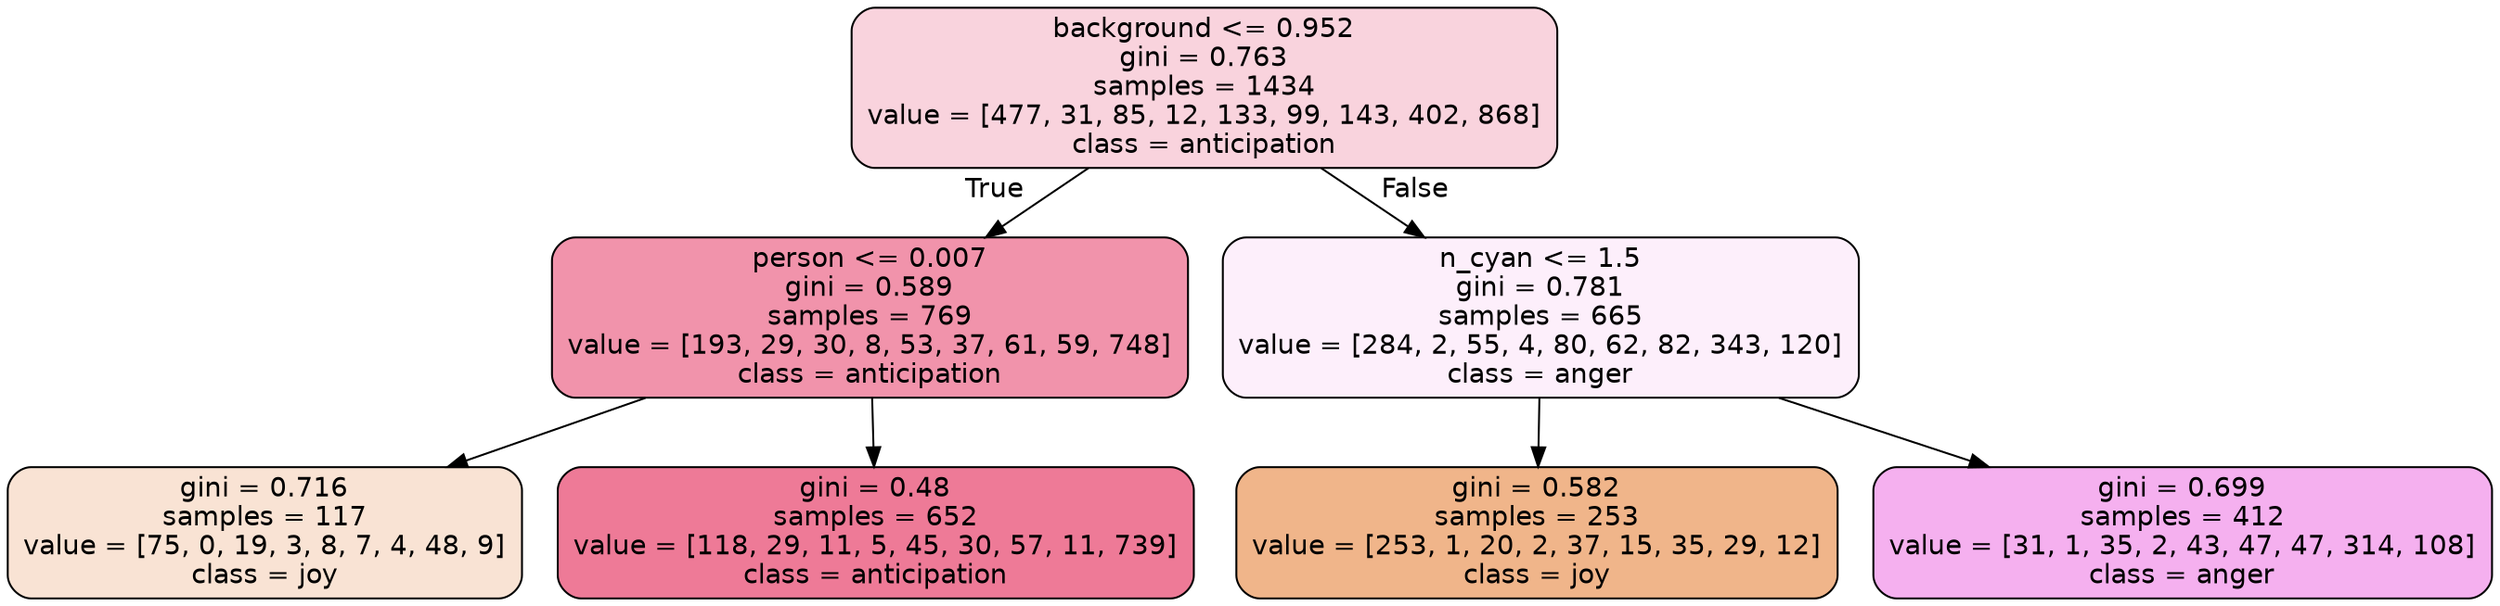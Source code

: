 digraph Tree {
node [shape=box, style="filled, rounded", color="black", fontname=helvetica] ;
edge [fontname=helvetica] ;
0 [label="background <= 0.952\ngini = 0.763\nsamples = 1434\nvalue = [477, 31, 85, 12, 133, 99, 143, 402, 868]\nclass = anticipation", fillcolor="#e5396438"] ;
1 [label="person <= 0.007\ngini = 0.589\nsamples = 769\nvalue = [193, 29, 30, 8, 53, 37, 61, 59, 748]\nclass = anticipation", fillcolor="#e539648a"] ;
0 -> 1 [labeldistance=2.5, labelangle=45, headlabel="True"] ;
2 [label="gini = 0.716\nsamples = 117\nvalue = [75, 0, 19, 3, 8, 7, 4, 48, 9]\nclass = joy", fillcolor="#e5813937"] ;
1 -> 2 ;
3 [label="gini = 0.48\nsamples = 652\nvalue = [118, 29, 11, 5, 45, 30, 57, 11, 739]\nclass = anticipation", fillcolor="#e53964ab"] ;
1 -> 3 ;
4 [label="n_cyan <= 1.5\ngini = 0.781\nsamples = 665\nvalue = [284, 2, 55, 4, 80, 62, 82, 343, 120]\nclass = anger", fillcolor="#e539d714"] ;
0 -> 4 [labeldistance=2.5, labelangle=-45, headlabel="False"] ;
5 [label="gini = 0.582\nsamples = 253\nvalue = [253, 1, 20, 2, 37, 15, 35, 29, 12]\nclass = joy", fillcolor="#e5813996"] ;
4 -> 5 ;
6 [label="gini = 0.699\nsamples = 412\nvalue = [31, 1, 35, 2, 43, 47, 47, 314, 108]\nclass = anger", fillcolor="#e539d765"] ;
4 -> 6 ;
}